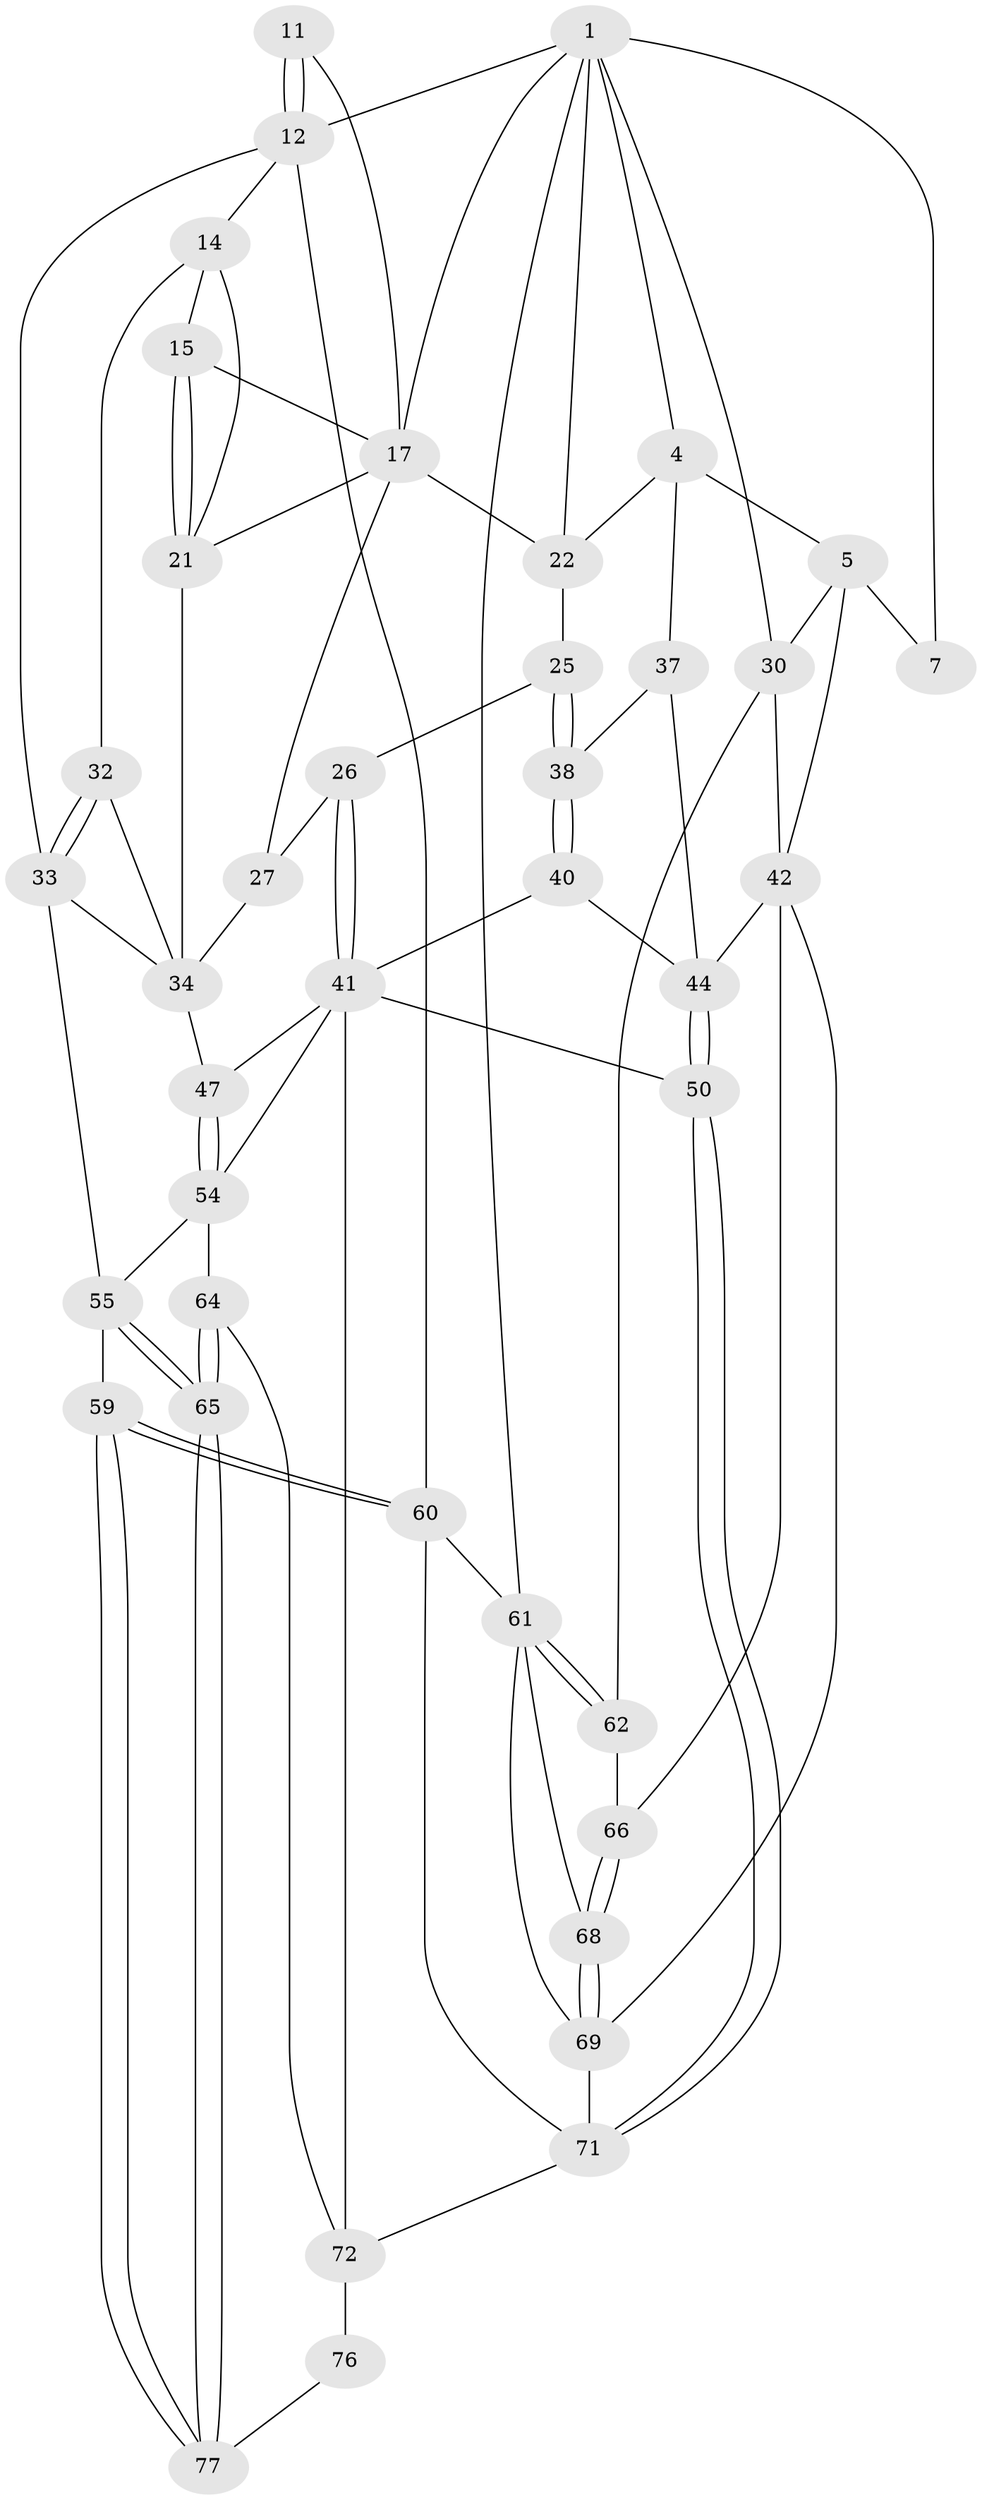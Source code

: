 // original degree distribution, {4: 0.21951219512195122, 5: 0.524390243902439, 3: 0.036585365853658534, 6: 0.21951219512195122}
// Generated by graph-tools (version 1.1) at 2025/28/03/15/25 16:28:05]
// undirected, 41 vertices, 93 edges
graph export_dot {
graph [start="1"]
  node [color=gray90,style=filled];
  1 [pos="+0.9389105062797165+0",super="+2+8"];
  4 [pos="+0.7746405667292232+0.18321346291832527",super="+24"];
  5 [pos="+0.8329348186633697+0.17596350120315515",super="+31+6"];
  7 [pos="+0.9148553035985116+0",super="+10"];
  11 [pos="+0.4202891552953699+0"];
  12 [pos="+0+0",super="+13"];
  14 [pos="+0+0.023005974282424492",super="+29"];
  15 [pos="+0.28238942658394806+0.033260779027796616",super="+16"];
  17 [pos="+0.4391556874186375+0",super="+18"];
  21 [pos="+0.2581842590864746+0.15788922482999368",super="+28"];
  22 [pos="+0.5357695857951176+0.12902156146935026",super="+23"];
  25 [pos="+0.4903375480459159+0.26224625044784916"];
  26 [pos="+0.3806274222428277+0.3284702866926151"];
  27 [pos="+0.2960277789649782+0.3347418392545412"];
  30 [pos="+1+0.39117730449202354",super="+52"];
  32 [pos="+0.09579752341207845+0.33835249994040845"];
  33 [pos="+0+0.4054954891069596",super="+49"];
  34 [pos="+0.1852568578860039+0.35974476594598387",super="+35"];
  37 [pos="+0.6491692696985971+0.2969740233390617"];
  38 [pos="+0.578689954680768+0.3221508271154431"];
  40 [pos="+0.5364422660522485+0.42592891843295366"];
  41 [pos="+0.4962673856050221+0.43749591549824934",super="+46"];
  42 [pos="+0.7573820365780607+0.6018743095344369",super="+43"];
  44 [pos="+0.6971809527605849+0.6388101079355362",super="+45"];
  47 [pos="+0.29179211013508527+0.49725802170675854"];
  50 [pos="+0.6334823436596756+0.6974204321067003"];
  54 [pos="+0.28187121997606834+0.5932192859111453",super="+58"];
  55 [pos="+0.15435578729025454+0.6606349622093999",super="+56"];
  59 [pos="+0+1"];
  60 [pos="+0+1"];
  61 [pos="+1+1",super="+81"];
  62 [pos="+1+0.7121486057954782"];
  64 [pos="+0.31689389701766457+0.8269139736934389"];
  65 [pos="+0.25063351017167806+0.8563082510424864"];
  66 [pos="+0.8910637975870805+0.7252097105895381"];
  68 [pos="+0.9096233533312709+0.9617212903693856"];
  69 [pos="+0.8330515192559174+0.9256558525526718",super="+70"];
  71 [pos="+0.678380840207158+0.8691380493828728",super="+74"];
  72 [pos="+0.48760560307407563+0.9118093065010786",super="+73+75"];
  76 [pos="+0.37141104935674984+1"];
  77 [pos="+0.24861400087656815+0.8587722909641398"];
  1 -- 4;
  1 -- 17;
  1 -- 22;
  1 -- 7;
  1 -- 12;
  1 -- 61;
  1 -- 30;
  4 -- 5 [weight=2];
  4 -- 37;
  4 -- 22;
  5 -- 42;
  5 -- 30;
  5 -- 7 [weight=2];
  11 -- 12;
  11 -- 12;
  11 -- 17;
  12 -- 60;
  12 -- 33;
  12 -- 14;
  14 -- 15;
  14 -- 32;
  14 -- 21;
  15 -- 21;
  15 -- 21;
  15 -- 17;
  17 -- 21;
  17 -- 22;
  17 -- 27;
  21 -- 34;
  22 -- 25;
  25 -- 26;
  25 -- 38;
  25 -- 38;
  26 -- 27;
  26 -- 41;
  26 -- 41;
  27 -- 34;
  30 -- 62;
  30 -- 42;
  32 -- 33;
  32 -- 33;
  32 -- 34;
  33 -- 34;
  33 -- 55;
  34 -- 47;
  37 -- 38;
  37 -- 44;
  38 -- 40;
  38 -- 40;
  40 -- 41;
  40 -- 44;
  41 -- 50;
  41 -- 54;
  41 -- 72;
  41 -- 47;
  42 -- 69;
  42 -- 44;
  42 -- 66;
  44 -- 50;
  44 -- 50;
  47 -- 54;
  47 -- 54;
  50 -- 71;
  50 -- 71;
  54 -- 55;
  54 -- 64;
  55 -- 65;
  55 -- 65;
  55 -- 59;
  59 -- 60;
  59 -- 60;
  59 -- 77;
  59 -- 77;
  60 -- 61;
  60 -- 71;
  61 -- 62;
  61 -- 62;
  61 -- 68;
  61 -- 69;
  62 -- 66;
  64 -- 65;
  64 -- 65;
  64 -- 72;
  65 -- 77;
  65 -- 77;
  66 -- 68;
  66 -- 68;
  68 -- 69;
  68 -- 69;
  69 -- 71 [weight=2];
  71 -- 72 [weight=2];
  72 -- 76 [weight=2];
  76 -- 77;
}
